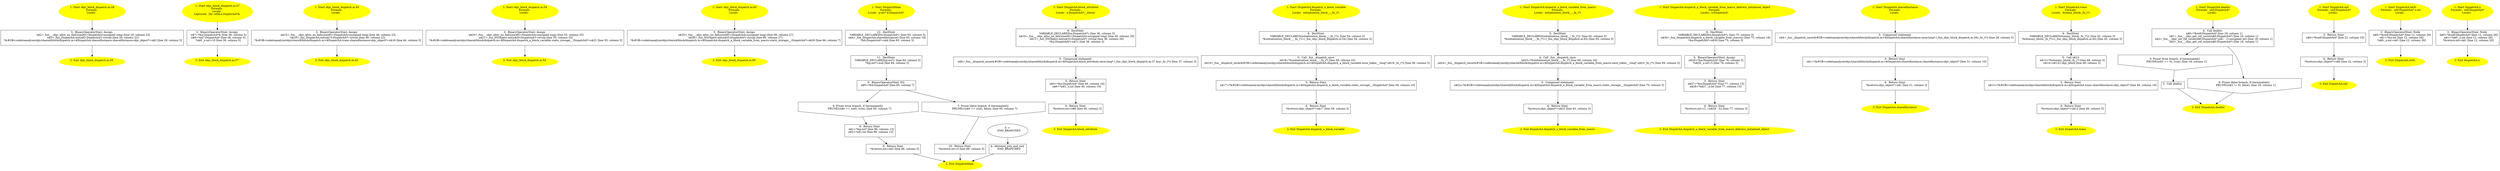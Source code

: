 /* @generated */
digraph cfg {
"objc_block_dispatch.m:28_58ff52a5.bbaf4e029de8036f_1" [label="1: Start objc_block_dispatch.m:28\nFormals: \nLocals:  \n  " color=yellow style=filled]
	

	 "objc_block_dispatch.m:28_58ff52a5.bbaf4e029de8036f_1" -> "objc_block_dispatch.m:28_58ff52a5.bbaf4e029de8036f_3" ;
"objc_block_dispatch.m:28_58ff52a5.bbaf4e029de8036f_2" [label="2: Exit objc_block_dispatch.m:28 \n  " color=yellow style=filled]
	

"objc_block_dispatch.m:28_58ff52a5.bbaf4e029de8036f_3" [label="3:  BinaryOperatorStmt: Assign \n   n$2=_fun___objc_alloc_no_fail(sizeof(t=DispatchA):unsigned long) [line 29, column 23]\n  n$3=_fun_DispatchA.init(n$2:DispatchA*) virtual [line 29, column 22]\n  *&#GB<codetoanalyze/objc/shared/block/dispatch.m>$DispatchA.sharedInstance.sharedInstance:objc_object*=n$3 [line 29, column 5]\n " shape="box"]
	

	 "objc_block_dispatch.m:28_58ff52a5.bbaf4e029de8036f_3" -> "objc_block_dispatch.m:28_58ff52a5.bbaf4e029de8036f_2" ;
"objc_block_dispatch.m:37_c20d5f1e.e69a575c4ee711be_1" [label="1: Start objc_block_dispatch.m:37\nFormals: \nLocals: \nCaptured:  [by ref]&a:DispatchA*& \n  " color=yellow style=filled]
	

	 "objc_block_dispatch.m:37_c20d5f1e.e69a575c4ee711be_1" -> "objc_block_dispatch.m:37_c20d5f1e.e69a575c4ee711be_3" ;
"objc_block_dispatch.m:37_c20d5f1e.e69a575c4ee711be_2" [label="2: Exit objc_block_dispatch.m:37 \n  " color=yellow style=filled]
	

"objc_block_dispatch.m:37_c20d5f1e.e69a575c4ee711be_3" [label="3:  BinaryOperatorStmt: Assign \n   n$7=*&a:DispatchA*& [line 38, column 5]\n  n$8=*n$7:DispatchA* [line 38, column 5]\n  *n$8._x:int=10 [line 38, column 5]\n " shape="box"]
	

	 "objc_block_dispatch.m:37_c20d5f1e.e69a575c4ee711be_3" -> "objc_block_dispatch.m:37_c20d5f1e.e69a575c4ee711be_2" ;
"objc_block_dispatch.m:45_b377bad6.588812615dee9309_1" [label="1: Start objc_block_dispatch.m:45\nFormals: \nLocals:  \n  " color=yellow style=filled]
	

	 "objc_block_dispatch.m:45_b377bad6.588812615dee9309_1" -> "objc_block_dispatch.m:45_b377bad6.588812615dee9309_3" ;
"objc_block_dispatch.m:45_b377bad6.588812615dee9309_2" [label="2: Exit objc_block_dispatch.m:45 \n  " color=yellow style=filled]
	

"objc_block_dispatch.m:45_b377bad6.588812615dee9309_3" [label="3:  BinaryOperatorStmt: Assign \n   n$15=_fun___objc_alloc_no_fail(sizeof(t=DispatchA):unsigned long) [line 46, column 23]\n  n$16=_fun_DispatchA.init(n$15:DispatchA*) virtual [line 46, column 22]\n  *&#GB<codetoanalyze/objc/shared/block/dispatch.m>$DispatchA.trans.sharedInstance:objc_object*=n$16 [line 46, column 5]\n " shape="box"]
	

	 "objc_block_dispatch.m:45_b377bad6.588812615dee9309_3" -> "objc_block_dispatch.m:45_b377bad6.588812615dee9309_2" ;
"objc_block_dispatch.m:54_72e41039.7fe3f056f274ff6d_1" [label="1: Start objc_block_dispatch.m:54\nFormals: \nLocals:  \n  " color=yellow style=filled]
	

	 "objc_block_dispatch.m:54_72e41039.7fe3f056f274ff6d_1" -> "objc_block_dispatch.m:54_72e41039.7fe3f056f274ff6d_3" ;
"objc_block_dispatch.m:54_72e41039.7fe3f056f274ff6d_2" [label="2: Exit objc_block_dispatch.m:54 \n  " color=yellow style=filled]
	

"objc_block_dispatch.m:54_72e41039.7fe3f056f274ff6d_3" [label="3:  BinaryOperatorStmt: Assign \n   n$20=_fun___objc_alloc_no_fail(sizeof(t=DispatchA):unsigned long) [line 55, column 25]\n  n$21=_fun_NSObject.init(n$20:DispatchA*) virtual [line 55, column 25]\n  *&#GB<codetoanalyze/objc/shared/block/dispatch.m>$DispatchA.dispatch_a_block_variable.static_storage__:DispatchA*=n$21 [line 55, column 5]\n " shape="box"]
	

	 "objc_block_dispatch.m:54_72e41039.7fe3f056f274ff6d_3" -> "objc_block_dispatch.m:54_72e41039.7fe3f056f274ff6d_2" ;
"objc_block_dispatch.m:65_0d5e70bc.2a521e806a9babde_1" [label="1: Start objc_block_dispatch.m:65\nFormals: \nLocals:  \n  " color=yellow style=filled]
	

	 "objc_block_dispatch.m:65_0d5e70bc.2a521e806a9babde_1" -> "objc_block_dispatch.m:65_0d5e70bc.2a521e806a9babde_3" ;
"objc_block_dispatch.m:65_0d5e70bc.2a521e806a9babde_2" [label="2: Exit objc_block_dispatch.m:65 \n  " color=yellow style=filled]
	

"objc_block_dispatch.m:65_0d5e70bc.2a521e806a9babde_3" [label="3:  BinaryOperatorStmt: Assign \n   n$25=_fun___objc_alloc_no_fail(sizeof(t=DispatchA):unsigned long) [line 66, column 27]\n  n$26=_fun_NSObject.init(n$25:DispatchA*) virtual [line 66, column 27]\n  *&#GB<codetoanalyze/objc/shared/block/dispatch.m>$DispatchA.dispatch_a_block_variable_from_macro.static_storage__:DispatchA*=n$26 [line 66, column 7]\n " shape="box"]
	

	 "objc_block_dispatch.m:65_0d5e70bc.2a521e806a9babde_3" -> "objc_block_dispatch.m:65_0d5e70bc.2a521e806a9babde_2" ;
"DispatchMain.f6461dbdaeaf9a11_1" [label="1: Start DispatchMain\nFormals: \nLocals:  p:int* b:DispatchA* \n  " color=yellow style=filled]
	

	 "DispatchMain.f6461dbdaeaf9a11_1" -> "DispatchMain.f6461dbdaeaf9a11_12" ;
"DispatchMain.f6461dbdaeaf9a11_2" [label="2: Exit DispatchMain \n  " color=yellow style=filled]
	

"DispatchMain.f6461dbdaeaf9a11_3" [label="3: + \n   END_BRANCHES\n " ]
	

	 "DispatchMain.f6461dbdaeaf9a11_3" -> "DispatchMain.f6461dbdaeaf9a11_4" ;
"DispatchMain.f6461dbdaeaf9a11_4" [label="4:  between_join_and_exit \n   END_BRANCHES\n " shape="box"]
	

	 "DispatchMain.f6461dbdaeaf9a11_4" -> "DispatchMain.f6461dbdaeaf9a11_2" ;
"DispatchMain.f6461dbdaeaf9a11_5" [label="5:  BinaryOperatorStmt: EQ \n   n$0=*&b:DispatchA* [line 85, column 7]\n " shape="box"]
	

	 "DispatchMain.f6461dbdaeaf9a11_5" -> "DispatchMain.f6461dbdaeaf9a11_6" ;
	 "DispatchMain.f6461dbdaeaf9a11_5" -> "DispatchMain.f6461dbdaeaf9a11_7" ;
"DispatchMain.f6461dbdaeaf9a11_6" [label="6: Prune (true branch, if (terminated)) \n   PRUNE((n$0 == null), true); [line 85, column 7]\n " shape="invhouse"]
	

	 "DispatchMain.f6461dbdaeaf9a11_6" -> "DispatchMain.f6461dbdaeaf9a11_8" ;
"DispatchMain.f6461dbdaeaf9a11_7" [label="7: Prune (false branch, if (terminated)) \n   PRUNE(!(n$0 == null), false); [line 85, column 7]\n " shape="invhouse"]
	

	 "DispatchMain.f6461dbdaeaf9a11_7" -> "DispatchMain.f6461dbdaeaf9a11_10" ;
"DispatchMain.f6461dbdaeaf9a11_8" [label="8:  Return Stmt \n   n$1=*&p:int* [line 86, column 13]\n  n$2=*n$1:int [line 86, column 12]\n " shape="box"]
	

	 "DispatchMain.f6461dbdaeaf9a11_8" -> "DispatchMain.f6461dbdaeaf9a11_9" ;
"DispatchMain.f6461dbdaeaf9a11_9" [label="9:  Return Stmt \n   *&return:int=n$2 [line 86, column 5]\n " shape="box"]
	

	 "DispatchMain.f6461dbdaeaf9a11_9" -> "DispatchMain.f6461dbdaeaf9a11_2" ;
"DispatchMain.f6461dbdaeaf9a11_10" [label="10:  Return Stmt \n   *&return:int=0 [line 88, column 5]\n " shape="box"]
	

	 "DispatchMain.f6461dbdaeaf9a11_10" -> "DispatchMain.f6461dbdaeaf9a11_2" ;
"DispatchMain.f6461dbdaeaf9a11_11" [label="11:  DeclStmt \n   VARIABLE_DECLARED(p:int*); [line 84, column 3]\n  *&p:int*=null [line 84, column 3]\n " shape="box"]
	

	 "DispatchMain.f6461dbdaeaf9a11_11" -> "DispatchMain.f6461dbdaeaf9a11_5" ;
"DispatchMain.f6461dbdaeaf9a11_12" [label="12:  DeclStmt \n   VARIABLE_DECLARED(b:DispatchA*); [line 83, column 3]\n  n$4=_fun_DispatchA.sharedInstance() [line 83, column 18]\n  *&b:DispatchA*=n$4 [line 83, column 3]\n " shape="box"]
	

	 "DispatchMain.f6461dbdaeaf9a11_12" -> "DispatchMain.f6461dbdaeaf9a11_11" ;
"block_attribute#DispatchA#[class].73d115a412667b49_1" [label="1: Start DispatchA.block_attribute\nFormals: \nLocals:  a:DispatchA*(__block) \n  " color=yellow style=filled]
	

	 "block_attribute#DispatchA#[class].73d115a412667b49_1" -> "block_attribute#DispatchA#[class].73d115a412667b49_6" ;
"block_attribute#DispatchA#[class].73d115a412667b49_2" [label="2: Exit DispatchA.block_attribute \n  " color=yellow style=filled]
	

"block_attribute#DispatchA#[class].73d115a412667b49_3" [label="3:  Return Stmt \n   n$5=*&a:DispatchA* [line 40, column 10]\n  n$6=*n$5._x:int [line 40, column 10]\n " shape="box"]
	

	 "block_attribute#DispatchA#[class].73d115a412667b49_3" -> "block_attribute#DispatchA#[class].73d115a412667b49_4" ;
"block_attribute#DispatchA#[class].73d115a412667b49_4" [label="4:  Return Stmt \n   *&return:int=n$6 [line 40, column 3]\n " shape="box"]
	

	 "block_attribute#DispatchA#[class].73d115a412667b49_4" -> "block_attribute#DispatchA#[class].73d115a412667b49_2" ;
"block_attribute#DispatchA#[class].73d115a412667b49_5" [label="5:  Compound statement \n   n$9=_fun__dispatch_once(&#GB<codetoanalyze/objc/shared/block/dispatch.m>$DispatchA.block_attribute.once:long*,(_fun_objc_block_dispatch.m:37,&a):_fn_(*)) [line 37, column 3]\n " shape="box"]
	

	 "block_attribute#DispatchA#[class].73d115a412667b49_5" -> "block_attribute#DispatchA#[class].73d115a412667b49_3" ;
"block_attribute#DispatchA#[class].73d115a412667b49_6" [label="6:  DeclStmt \n   VARIABLE_DECLARED(a:DispatchA*); [line 36, column 3]\n  n$10=_fun___objc_alloc_no_fail(sizeof(t=DispatchA):unsigned long) [line 36, column 26]\n  n$11=_fun_NSObject.init(n$10:DispatchA*) virtual [line 36, column 26]\n  *&a:DispatchA*=n$11 [line 36, column 3]\n " shape="box"]
	

	 "block_attribute#DispatchA#[class].73d115a412667b49_6" -> "block_attribute#DispatchA#[class].73d115a412667b49_5" ;
"dispatch_a_block_variable#Dispatc.0bd7f33b7fd4c748_1" [label="1: Start DispatchA.dispatch_a_block_variable\nFormals: \nLocals:  initialization_block__:_fn_(*) \n  " color=yellow style=filled]
	

	 "dispatch_a_block_variable#Dispatc.0bd7f33b7fd4c748_1" -> "dispatch_a_block_variable#Dispatc.0bd7f33b7fd4c748_6" ;
"dispatch_a_block_variable#Dispatc.0bd7f33b7fd4c748_2" [label="2: Exit DispatchA.dispatch_a_block_variable \n  " color=yellow style=filled]
	

"dispatch_a_block_variable#Dispatc.0bd7f33b7fd4c748_3" [label="3:  Return Stmt \n   n$17=*&#GB<codetoanalyze/objc/shared/block/dispatch.m>$DispatchA.dispatch_a_block_variable.static_storage__:DispatchA* [line 59, column 10]\n " shape="box"]
	

	 "dispatch_a_block_variable#Dispatc.0bd7f33b7fd4c748_3" -> "dispatch_a_block_variable#Dispatc.0bd7f33b7fd4c748_4" ;
"dispatch_a_block_variable#Dispatc.0bd7f33b7fd4c748_4" [label="4:  Return Stmt \n   *&return:objc_object*=n$17 [line 59, column 3]\n " shape="box"]
	

	 "dispatch_a_block_variable#Dispatc.0bd7f33b7fd4c748_4" -> "dispatch_a_block_variable#Dispatc.0bd7f33b7fd4c748_2" ;
"dispatch_a_block_variable#Dispatc.0bd7f33b7fd4c748_5" [label="5:  Call _fun__dispatch_once \n   n$18=*&initialization_block__:_fn_(*) [line 58, column 32]\n  n$19=_fun__dispatch_once(&#GB<codetoanalyze/objc/shared/block/dispatch.m>$DispatchA.dispatch_a_block_variable.once_token__:long*,n$18:_fn_(*)) [line 58, column 3]\n " shape="box"]
	

	 "dispatch_a_block_variable#Dispatc.0bd7f33b7fd4c748_5" -> "dispatch_a_block_variable#Dispatc.0bd7f33b7fd4c748_3" ;
"dispatch_a_block_variable#Dispatc.0bd7f33b7fd4c748_6" [label="6:  DeclStmt \n   VARIABLE_DECLARED(initialization_block__:_fn_(*)); [line 54, column 3]\n  *&initialization_block__:_fn_(*)=(_fun_objc_block_dispatch.m:54) [line 54, column 3]\n " shape="box"]
	

	 "dispatch_a_block_variable#Dispatc.0bd7f33b7fd4c748_6" -> "dispatch_a_block_variable#Dispatc.0bd7f33b7fd4c748_5" ;
"dispatch_a_block_variable_from_ma.f07f006a3c1fec35_1" [label="1: Start DispatchA.dispatch_a_block_variable_from_macro\nFormals: \nLocals:  initialization_block__:_fn_(*) \n  " color=yellow style=filled]
	

	 "dispatch_a_block_variable_from_ma.f07f006a3c1fec35_1" -> "dispatch_a_block_variable_from_ma.f07f006a3c1fec35_5" ;
"dispatch_a_block_variable_from_ma.f07f006a3c1fec35_2" [label="2: Exit DispatchA.dispatch_a_block_variable_from_macro \n  " color=yellow style=filled]
	

"dispatch_a_block_variable_from_ma.f07f006a3c1fec35_3" [label="3:  Compound statement \n   n$22=*&#GB<codetoanalyze/objc/shared/block/dispatch.m>$DispatchA.dispatch_a_block_variable_from_macro.static_storage__:DispatchA* [line 70, column 5]\n " shape="box"]
	

	 "dispatch_a_block_variable_from_ma.f07f006a3c1fec35_3" -> "dispatch_a_block_variable_from_ma.f07f006a3c1fec35_6" ;
"dispatch_a_block_variable_from_ma.f07f006a3c1fec35_4" [label="4:  Call _fun__dispatch_once \n   n$23=*&initialization_block__:_fn_(*) [line 69, column 34]\n  n$24=_fun__dispatch_once(&#GB<codetoanalyze/objc/shared/block/dispatch.m>$DispatchA.dispatch_a_block_variable_from_macro.once_token__:long*,n$23:_fn_(*)) [line 69, column 5]\n " shape="box"]
	

	 "dispatch_a_block_variable_from_ma.f07f006a3c1fec35_4" -> "dispatch_a_block_variable_from_ma.f07f006a3c1fec35_3" ;
"dispatch_a_block_variable_from_ma.f07f006a3c1fec35_5" [label="5:  DeclStmt \n   VARIABLE_DECLARED(initialization_block__:_fn_(*)); [line 65, column 5]\n  *&initialization_block__:_fn_(*)=(_fun_objc_block_dispatch.m:65) [line 65, column 5]\n " shape="box"]
	

	 "dispatch_a_block_variable_from_ma.f07f006a3c1fec35_5" -> "dispatch_a_block_variable_from_ma.f07f006a3c1fec35_4" ;
"dispatch_a_block_variable_from_ma.f07f006a3c1fec35_6" [label="6:  Return Stmt \n   *&return:objc_object*=n$22 [line 63, column 3]\n " shape="box"]
	

	 "dispatch_a_block_variable_from_ma.f07f006a3c1fec35_6" -> "dispatch_a_block_variable_from_ma.f07f006a3c1fec35_2" ;
"dispatch_a_block_variable_from_ma.c96fae9db5188a4e_1" [label="1: Start DispatchA.dispatch_a_block_variable_from_macro_delivers_initialised_object\nFormals: \nLocals:  a:DispatchA* \n  " color=yellow style=filled]
	

	 "dispatch_a_block_variable_from_ma.c96fae9db5188a4e_1" -> "dispatch_a_block_variable_from_ma.c96fae9db5188a4e_6" ;
"dispatch_a_block_variable_from_ma.c96fae9db5188a4e_2" [label="2: Exit DispatchA.dispatch_a_block_variable_from_macro_delivers_initialised_object \n  " color=yellow style=filled]
	

"dispatch_a_block_variable_from_ma.c96fae9db5188a4e_3" [label="3:  Return Stmt \n   n$27=*&a:DispatchA* [line 77, column 15]\n  n$28=*n$27._x:int [line 77, column 15]\n " shape="box"]
	

	 "dispatch_a_block_variable_from_ma.c96fae9db5188a4e_3" -> "dispatch_a_block_variable_from_ma.c96fae9db5188a4e_4" ;
"dispatch_a_block_variable_from_ma.c96fae9db5188a4e_4" [label="4:  Return Stmt \n   *&return:int=(1 / (n$28 - 5)) [line 77, column 3]\n " shape="box"]
	

	 "dispatch_a_block_variable_from_ma.c96fae9db5188a4e_4" -> "dispatch_a_block_variable_from_ma.c96fae9db5188a4e_2" ;
"dispatch_a_block_variable_from_ma.c96fae9db5188a4e_5" [label="5:  BinaryOperatorStmt: Assign \n   n$29=*&a:DispatchA* [line 76, column 3]\n  *n$29._x:int=5 [line 76, column 3]\n " shape="box"]
	

	 "dispatch_a_block_variable_from_ma.c96fae9db5188a4e_5" -> "dispatch_a_block_variable_from_ma.c96fae9db5188a4e_3" ;
"dispatch_a_block_variable_from_ma.c96fae9db5188a4e_6" [label="6:  DeclStmt \n   VARIABLE_DECLARED(a:DispatchA*); [line 75, column 3]\n  n$30=_fun_DispatchA.dispatch_a_block_variable_from_macro() [line 75, column 18]\n  *&a:DispatchA*=n$30 [line 75, column 3]\n " shape="box"]
	

	 "dispatch_a_block_variable_from_ma.c96fae9db5188a4e_6" -> "dispatch_a_block_variable_from_ma.c96fae9db5188a4e_5" ;
"sharedInstance#DispatchA#[class].0794e883a288d834_1" [label="1: Start DispatchA.sharedInstance\nFormals: \nLocals:  \n  " color=yellow style=filled]
	

	 "sharedInstance#DispatchA#[class].0794e883a288d834_1" -> "sharedInstance#DispatchA#[class].0794e883a288d834_5" ;
"sharedInstance#DispatchA#[class].0794e883a288d834_2" [label="2: Exit DispatchA.sharedInstance \n  " color=yellow style=filled]
	

"sharedInstance#DispatchA#[class].0794e883a288d834_3" [label="3:  Return Stmt \n   n$1=*&#GB<codetoanalyze/objc/shared/block/dispatch.m>$DispatchA.sharedInstance.sharedInstance:objc_object* [line 31, column 10]\n " shape="box"]
	

	 "sharedInstance#DispatchA#[class].0794e883a288d834_3" -> "sharedInstance#DispatchA#[class].0794e883a288d834_4" ;
"sharedInstance#DispatchA#[class].0794e883a288d834_4" [label="4:  Return Stmt \n   *&return:objc_object*=n$1 [line 31, column 3]\n " shape="box"]
	

	 "sharedInstance#DispatchA#[class].0794e883a288d834_4" -> "sharedInstance#DispatchA#[class].0794e883a288d834_2" ;
"sharedInstance#DispatchA#[class].0794e883a288d834_5" [label="5:  Compound statement \n   n$4=_fun__dispatch_once(&#GB<codetoanalyze/objc/shared/block/dispatch.m>$DispatchA.sharedInstance.once:long*,(_fun_objc_block_dispatch.m:28):_fn_(*)) [line 28, column 3]\n " shape="box"]
	

	 "sharedInstance#DispatchA#[class].0794e883a288d834_5" -> "sharedInstance#DispatchA#[class].0794e883a288d834_3" ;
"trans#DispatchA#[class].c52c322010b9e8d8_1" [label="1: Start DispatchA.trans\nFormals: \nLocals:  dummy_block:_fn_(*) \n  " color=yellow style=filled]
	

	 "trans#DispatchA#[class].c52c322010b9e8d8_1" -> "trans#DispatchA#[class].c52c322010b9e8d8_6" ;
"trans#DispatchA#[class].c52c322010b9e8d8_2" [label="2: Exit DispatchA.trans \n  " color=yellow style=filled]
	

"trans#DispatchA#[class].c52c322010b9e8d8_3" [label="3:  Return Stmt \n   n$12=*&#GB<codetoanalyze/objc/shared/block/dispatch.m>$DispatchA.trans.sharedInstance:objc_object* [line 49, column 10]\n " shape="box"]
	

	 "trans#DispatchA#[class].c52c322010b9e8d8_3" -> "trans#DispatchA#[class].c52c322010b9e8d8_4" ;
"trans#DispatchA#[class].c52c322010b9e8d8_4" [label="4:  Return Stmt \n   *&return:objc_object*=n$12 [line 49, column 3]\n " shape="box"]
	

	 "trans#DispatchA#[class].c52c322010b9e8d8_4" -> "trans#DispatchA#[class].c52c322010b9e8d8_2" ;
"trans#DispatchA#[class].c52c322010b9e8d8_5" [label="5:  Call n$13 \n   n$13=*&dummy_block:_fn_(*) [line 48, column 3]\n  n$14=n$13() objc_block [line 48, column 3]\n " shape="box"]
	

	 "trans#DispatchA#[class].c52c322010b9e8d8_5" -> "trans#DispatchA#[class].c52c322010b9e8d8_3" ;
"trans#DispatchA#[class].c52c322010b9e8d8_6" [label="6:  DeclStmt \n   VARIABLE_DECLARED(dummy_block:_fn_(*)); [line 45, column 3]\n  *&dummy_block:_fn_(*)=(_fun_objc_block_dispatch.m:45) [line 45, column 3]\n " shape="box"]
	

	 "trans#DispatchA#[class].c52c322010b9e8d8_6" -> "trans#DispatchA#[class].c52c322010b9e8d8_5" ;
"dealloc#DispatchA#[instance].708db887ebf0bc31_1" [label="1: Start DispatchA.dealloc\nFormals:  self:DispatchA*\nLocals:  \n  " color=yellow style=filled]
	

	 "dealloc#DispatchA#[instance].708db887ebf0bc31_1" -> "dealloc#DispatchA#[instance].708db887ebf0bc31_4" ;
"dealloc#DispatchA#[instance].708db887ebf0bc31_2" [label="2: Exit DispatchA.dealloc \n  " color=yellow style=filled]
	

"dealloc#DispatchA#[instance].708db887ebf0bc31_3" [label="3:  Call dealloc \n  " shape="box"]
	

	 "dealloc#DispatchA#[instance].708db887ebf0bc31_3" -> "dealloc#DispatchA#[instance].708db887ebf0bc31_2" ;
"dealloc#DispatchA#[instance].708db887ebf0bc31_4" [label="4:  Call dealloc \n   n$0=*&self:DispatchA* [line 18, column 1]\n  n$1=_fun___objc_get_ref_count(n$0:DispatchA*) [line 18, column 1]\n  n$2=_fun___objc_set_ref_count(n$0:DispatchA*,(n$1 - 1):unsigned int) [line 18, column 1]\n  n$3=_fun___objc_get_ref_count(n$0:DispatchA*) [line 18, column 1]\n " shape="box"]
	

	 "dealloc#DispatchA#[instance].708db887ebf0bc31_4" -> "dealloc#DispatchA#[instance].708db887ebf0bc31_5" ;
	 "dealloc#DispatchA#[instance].708db887ebf0bc31_4" -> "dealloc#DispatchA#[instance].708db887ebf0bc31_6" ;
"dealloc#DispatchA#[instance].708db887ebf0bc31_5" [label="5: Prune (true branch, if (terminated)) \n   PRUNE((n$3 == 0), true); [line 18, column 1]\n " shape="invhouse"]
	

	 "dealloc#DispatchA#[instance].708db887ebf0bc31_5" -> "dealloc#DispatchA#[instance].708db887ebf0bc31_3" ;
"dealloc#DispatchA#[instance].708db887ebf0bc31_6" [label="6: Prune (false branch, if (terminated)) \n   PRUNE((n$3 != 0), false); [line 18, column 1]\n " shape="invhouse"]
	

	 "dealloc#DispatchA#[instance].708db887ebf0bc31_6" -> "dealloc#DispatchA#[instance].708db887ebf0bc31_2" ;
"init#DispatchA#[instance].b4cccba7a4dc88f9_1" [label="1: Start DispatchA.init\nFormals:  self:DispatchA*\nLocals:  \n  " color=yellow style=filled]
	

	 "init#DispatchA#[instance].b4cccba7a4dc88f9_1" -> "init#DispatchA#[instance].b4cccba7a4dc88f9_3" ;
"init#DispatchA#[instance].b4cccba7a4dc88f9_2" [label="2: Exit DispatchA.init \n  " color=yellow style=filled]
	

"init#DispatchA#[instance].b4cccba7a4dc88f9_3" [label="3:  Return Stmt \n   n$0=*&self:DispatchA* [line 22, column 10]\n " shape="box"]
	

	 "init#DispatchA#[instance].b4cccba7a4dc88f9_3" -> "init#DispatchA#[instance].b4cccba7a4dc88f9_4" ;
"init#DispatchA#[instance].b4cccba7a4dc88f9_4" [label="4:  Return Stmt \n   *&return:objc_object*=n$0 [line 22, column 3]\n " shape="box"]
	

	 "init#DispatchA#[instance].b4cccba7a4dc88f9_4" -> "init#DispatchA#[instance].b4cccba7a4dc88f9_2" ;
"setX:#DispatchA#[instance].c6ff0a2f154b7ab4_1" [label="1: Start DispatchA.setX:\nFormals:  self:DispatchA* x:int\nLocals:  \n  " color=yellow style=filled]
	

	 "setX:#DispatchA#[instance].c6ff0a2f154b7ab4_1" -> "setX:#DispatchA#[instance].c6ff0a2f154b7ab4_3" ;
"setX:#DispatchA#[instance].c6ff0a2f154b7ab4_2" [label="2: Exit DispatchA.setX: \n  " color=yellow style=filled]
	

"setX:#DispatchA#[instance].c6ff0a2f154b7ab4_3" [label="3:  BinaryOperatorStmt: Node \n   n$0=*&self:DispatchA* [line 12, column 26]\n  n$1=*&x:int [line 12, column 26]\n  *n$0._x:int=n$1 [line 12, column 26]\n " shape="box"]
	

	 "setX:#DispatchA#[instance].c6ff0a2f154b7ab4_3" -> "setX:#DispatchA#[instance].c6ff0a2f154b7ab4_2" ;
"x#DispatchA#[instance].73665ea68404c34a_1" [label="1: Start DispatchA.x\nFormals:  self:DispatchA*\nLocals:  \n  " color=yellow style=filled]
	

	 "x#DispatchA#[instance].73665ea68404c34a_1" -> "x#DispatchA#[instance].73665ea68404c34a_3" ;
"x#DispatchA#[instance].73665ea68404c34a_2" [label="2: Exit DispatchA.x \n  " color=yellow style=filled]
	

"x#DispatchA#[instance].73665ea68404c34a_3" [label="3:  BinaryOperatorStmt: Node \n   n$0=*&self:DispatchA* [line 12, column 26]\n  n$1=*n$0._x:int [line 12, column 26]\n  *&return:int=n$1 [line 12, column 26]\n " shape="box"]
	

	 "x#DispatchA#[instance].73665ea68404c34a_3" -> "x#DispatchA#[instance].73665ea68404c34a_2" ;
}
